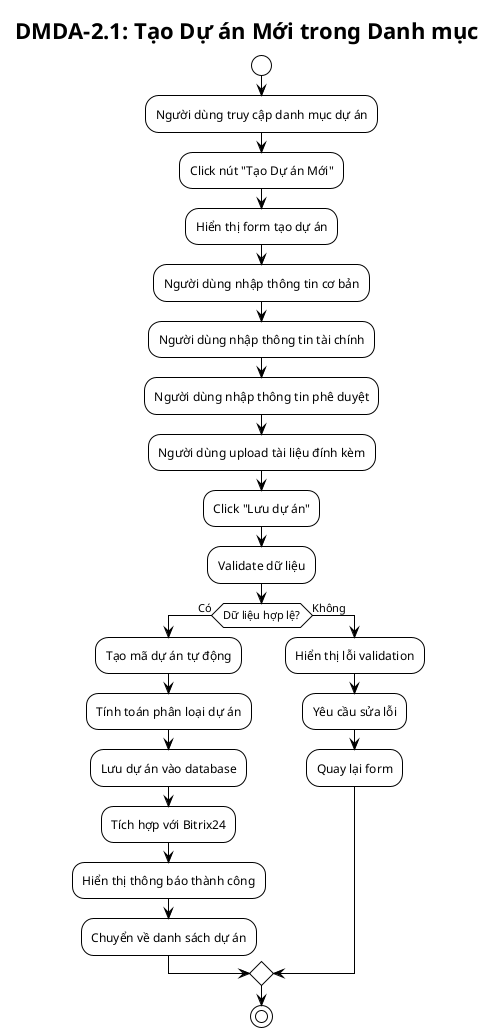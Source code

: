 @startuml DMDA-2.1 Activity Diagram
!theme plain
skinparam backgroundColor #FFFFFF
skinparam activity {
    BackgroundColor #FFFFFF
    BorderColor #000000
    FontColor #000000
}

title DMDA-2.1: Tạo Dự án Mới trong Danh mục

start

:Người dùng truy cập danh mục dự án;

:Click nút "Tạo Dự án Mới";

:Hiển thị form tạo dự án;

:Người dùng nhập thông tin cơ bản;

:Người dùng nhập thông tin tài chính;

:Người dùng nhập thông tin phê duyệt;

:Người dùng upload tài liệu đính kèm;

:Click "Lưu dự án";

:Validate dữ liệu;

if (Dữ liệu hợp lệ?) then (Có)
    :Tạo mã dự án tự động;
    :Tính toán phân loại dự án;
    :Lưu dự án vào database;
    :Tích hợp với Bitrix24;
    :Hiển thị thông báo thành công;
    :Chuyển về danh sách dự án;
else (Không)
    :Hiển thị lỗi validation;
    :Yêu cầu sửa lỗi;
    :Quay lại form;
endif

stop
@enduml
